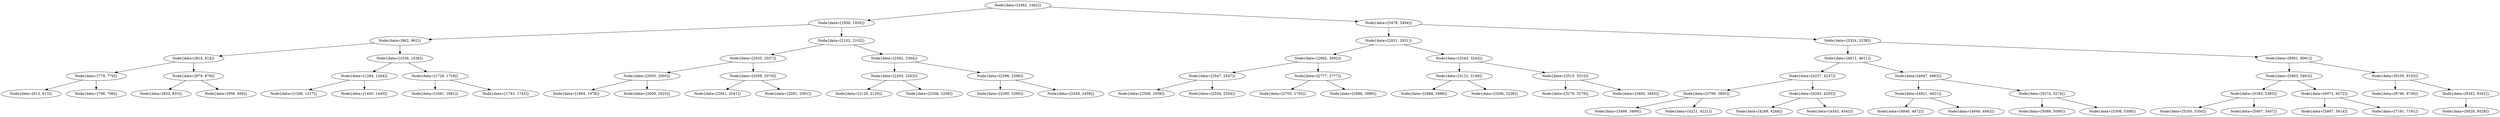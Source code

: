 digraph G{
387251817 [label="Node{data=[2482, 2482]}"]
387251817 -> 913488509
913488509 [label="Node{data=[1930, 1930]}"]
913488509 -> 618744998
618744998 [label="Node{data=[962, 962]}"]
618744998 -> 2009072087
2009072087 [label="Node{data=[814, 814]}"]
2009072087 -> 1192709872
1192709872 [label="Node{data=[779, 779]}"]
1192709872 -> 1679140157
1679140157 [label="Node{data=[613, 613]}"]
1192709872 -> 1254052197
1254052197 [label="Node{data=[798, 798]}"]
2009072087 -> 1032204124
1032204124 [label="Node{data=[879, 879]}"]
1032204124 -> 1083938514
1083938514 [label="Node{data=[833, 833]}"]
1032204124 -> 158269361
158269361 [label="Node{data=[956, 956]}"]
618744998 -> 971682688
971682688 [label="Node{data=[1536, 1536]}"]
971682688 -> 899323694
899323694 [label="Node{data=[1264, 1264]}"]
899323694 -> 699120201
699120201 [label="Node{data=[1206, 1217]}"]
899323694 -> 1464228794
1464228794 [label="Node{data=[1440, 1440]}"]
971682688 -> 1004311649
1004311649 [label="Node{data=[1728, 1728]}"]
1004311649 -> 1511933907
1511933907 [label="Node{data=[1681, 1681]}"]
1004311649 -> 773048107
773048107 [label="Node{data=[1743, 1743]}"]
913488509 -> 1273877208
1273877208 [label="Node{data=[2102, 2102]}"]
1273877208 -> 348993624
348993624 [label="Node{data=[2035, 2037]}"]
348993624 -> 1011205581
1011205581 [label="Node{data=[2005, 2005]}"]
1011205581 -> 215967729
215967729 [label="Node{data=[1964, 1978]}"]
1011205581 -> 696324000
696324000 [label="Node{data=[2009, 2010]}"]
348993624 -> 1425276208
1425276208 [label="Node{data=[2058, 2070]}"]
1425276208 -> 1175073230
1175073230 [label="Node{data=[2041, 2041]}"]
1425276208 -> 823993873
823993873 [label="Node{data=[2091, 2091]}"]
1273877208 -> 281072541
281072541 [label="Node{data=[2362, 2364]}"]
281072541 -> 1527887560
1527887560 [label="Node{data=[2203, 2203]}"]
1527887560 -> 1275226149
1275226149 [label="Node{data=[2120, 2120]}"]
1527887560 -> 351789594
351789594 [label="Node{data=[2208, 2208]}"]
281072541 -> 45979426
45979426 [label="Node{data=[2396, 2396]}"]
45979426 -> 1414321739
1414321739 [label="Node{data=[2390, 2390]}"]
45979426 -> 189845415
189845415 [label="Node{data=[2458, 2458]}"]
387251817 -> 547097573
547097573 [label="Node{data=[3478, 3494]}"]
547097573 -> 1324784723
1324784723 [label="Node{data=[2931, 2931]}"]
1324784723 -> 2092627272
2092627272 [label="Node{data=[2692, 2692]}"]
2092627272 -> 1905926287
1905926287 [label="Node{data=[2547, 2547]}"]
1905926287 -> 823774842
823774842 [label="Node{data=[2508, 2508]}"]
1905926287 -> 1266145294
1266145294 [label="Node{data=[2554, 2554]}"]
2092627272 -> 1624011933
1624011933 [label="Node{data=[2777, 2777]}"]
1624011933 -> 1089646163
1089646163 [label="Node{data=[2705, 2705]}"]
1624011933 -> 1063768617
1063768617 [label="Node{data=[2886, 2886]}"]
1324784723 -> 1243994723
1243994723 [label="Node{data=[3243, 3243]}"]
1243994723 -> 1238247206
1238247206 [label="Node{data=[3131, 3149]}"]
1238247206 -> 479955066
479955066 [label="Node{data=[2988, 2988]}"]
1238247206 -> 502064986
502064986 [label="Node{data=[3206, 3236]}"]
1243994723 -> 2038349894
2038349894 [label="Node{data=[3315, 3315]}"]
2038349894 -> 1093746520
1093746520 [label="Node{data=[3279, 3279]}"]
2038349894 -> 19511132
19511132 [label="Node{data=[3465, 3465]}"]
547097573 -> 2063943188
2063943188 [label="Node{data=[5324, 5338]}"]
2063943188 -> 1953940930
1953940930 [label="Node{data=[4611, 4611]}"]
1953940930 -> 1014366187
1014366187 [label="Node{data=[4237, 4237]}"]
1014366187 -> 1881812078
1881812078 [label="Node{data=[3789, 3805]}"]
1881812078 -> 558821785
558821785 [label="Node{data=[3499, 3499]}"]
1881812078 -> 1674868903
1674868903 [label="Node{data=[4221, 4221]}"]
1014366187 -> 1884113297
1884113297 [label="Node{data=[4293, 4293]}"]
1884113297 -> 1361396394
1361396394 [label="Node{data=[4268, 4268]}"]
1884113297 -> 129082158
129082158 [label="Node{data=[4543, 4543]}"]
1953940930 -> 1205920319
1205920319 [label="Node{data=[4947, 4963]}"]
1205920319 -> 1568357011
1568357011 [label="Node{data=[4921, 4921]}"]
1568357011 -> 649073540
649073540 [label="Node{data=[4840, 4872]}"]
1568357011 -> 739409071
739409071 [label="Node{data=[4940, 4943]}"]
1205920319 -> 1814266376
1814266376 [label="Node{data=[5274, 5274]}"]
1814266376 -> 1745388221
1745388221 [label="Node{data=[5089, 5089]}"]
1814266376 -> 1308786699
1308786699 [label="Node{data=[5308, 5308]}"]
2063943188 -> 1909090912
1909090912 [label="Node{data=[8081, 8081]}"]
1909090912 -> 25789843
25789843 [label="Node{data=[5463, 5463]}"]
25789843 -> 758702709
758702709 [label="Node{data=[5383, 5383]}"]
758702709 -> 2011184385
2011184385 [label="Node{data=[5350, 5350]}"]
758702709 -> 1440469239
1440469239 [label="Node{data=[5407, 5407]}"]
25789843 -> 414409410
414409410 [label="Node{data=[6072, 6072]}"]
414409410 -> 1920078059
1920078059 [label="Node{data=[5897, 5914]}"]
414409410 -> 76293009
76293009 [label="Node{data=[7191, 7191]}"]
1909090912 -> 257623967
257623967 [label="Node{data=[9105, 9105]}"]
257623967 -> 217960900
217960900 [label="Node{data=[8746, 8746]}"]
257623967 -> 1860857336
1860857336 [label="Node{data=[9342, 9342]}"]
1860857336 -> 194988831
194988831 [label="Node{data=[9528, 9528]}"]
}